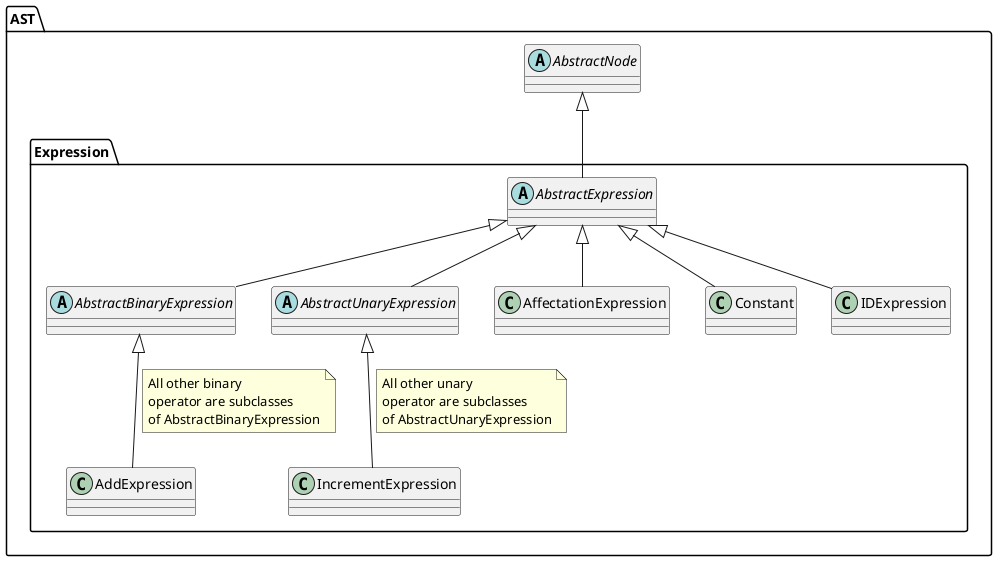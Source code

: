 @startuml

package AST {
    abstract class AbstractNode
    
    package Expression {
        abstract class AbstractExpression
        abstract class AbstractBinaryExpression
        abstract class AbstractUnaryExpression
        class AddExpression
        class AffectationExpression
        class Constant
        class IDExpression
        class IncrementExpression
    }
}

AbstractNode <|-- AbstractExpression

AbstractExpression <|-- AbstractBinaryExpression
AbstractExpression <|-- AffectationExpression
AbstractExpression <|-- Constant
AbstractExpression <|-- IDExpression
AbstractExpression <|-- AbstractUnaryExpression

AbstractBinaryExpression <|-- AddExpression
note on link : All other binary \noperator are subclasses \nof AbstractBinaryExpression

AbstractUnaryExpression <|-- IncrementExpression
note on link : All other unary \noperator are subclasses \nof AbstractUnaryExpression

@enduml
